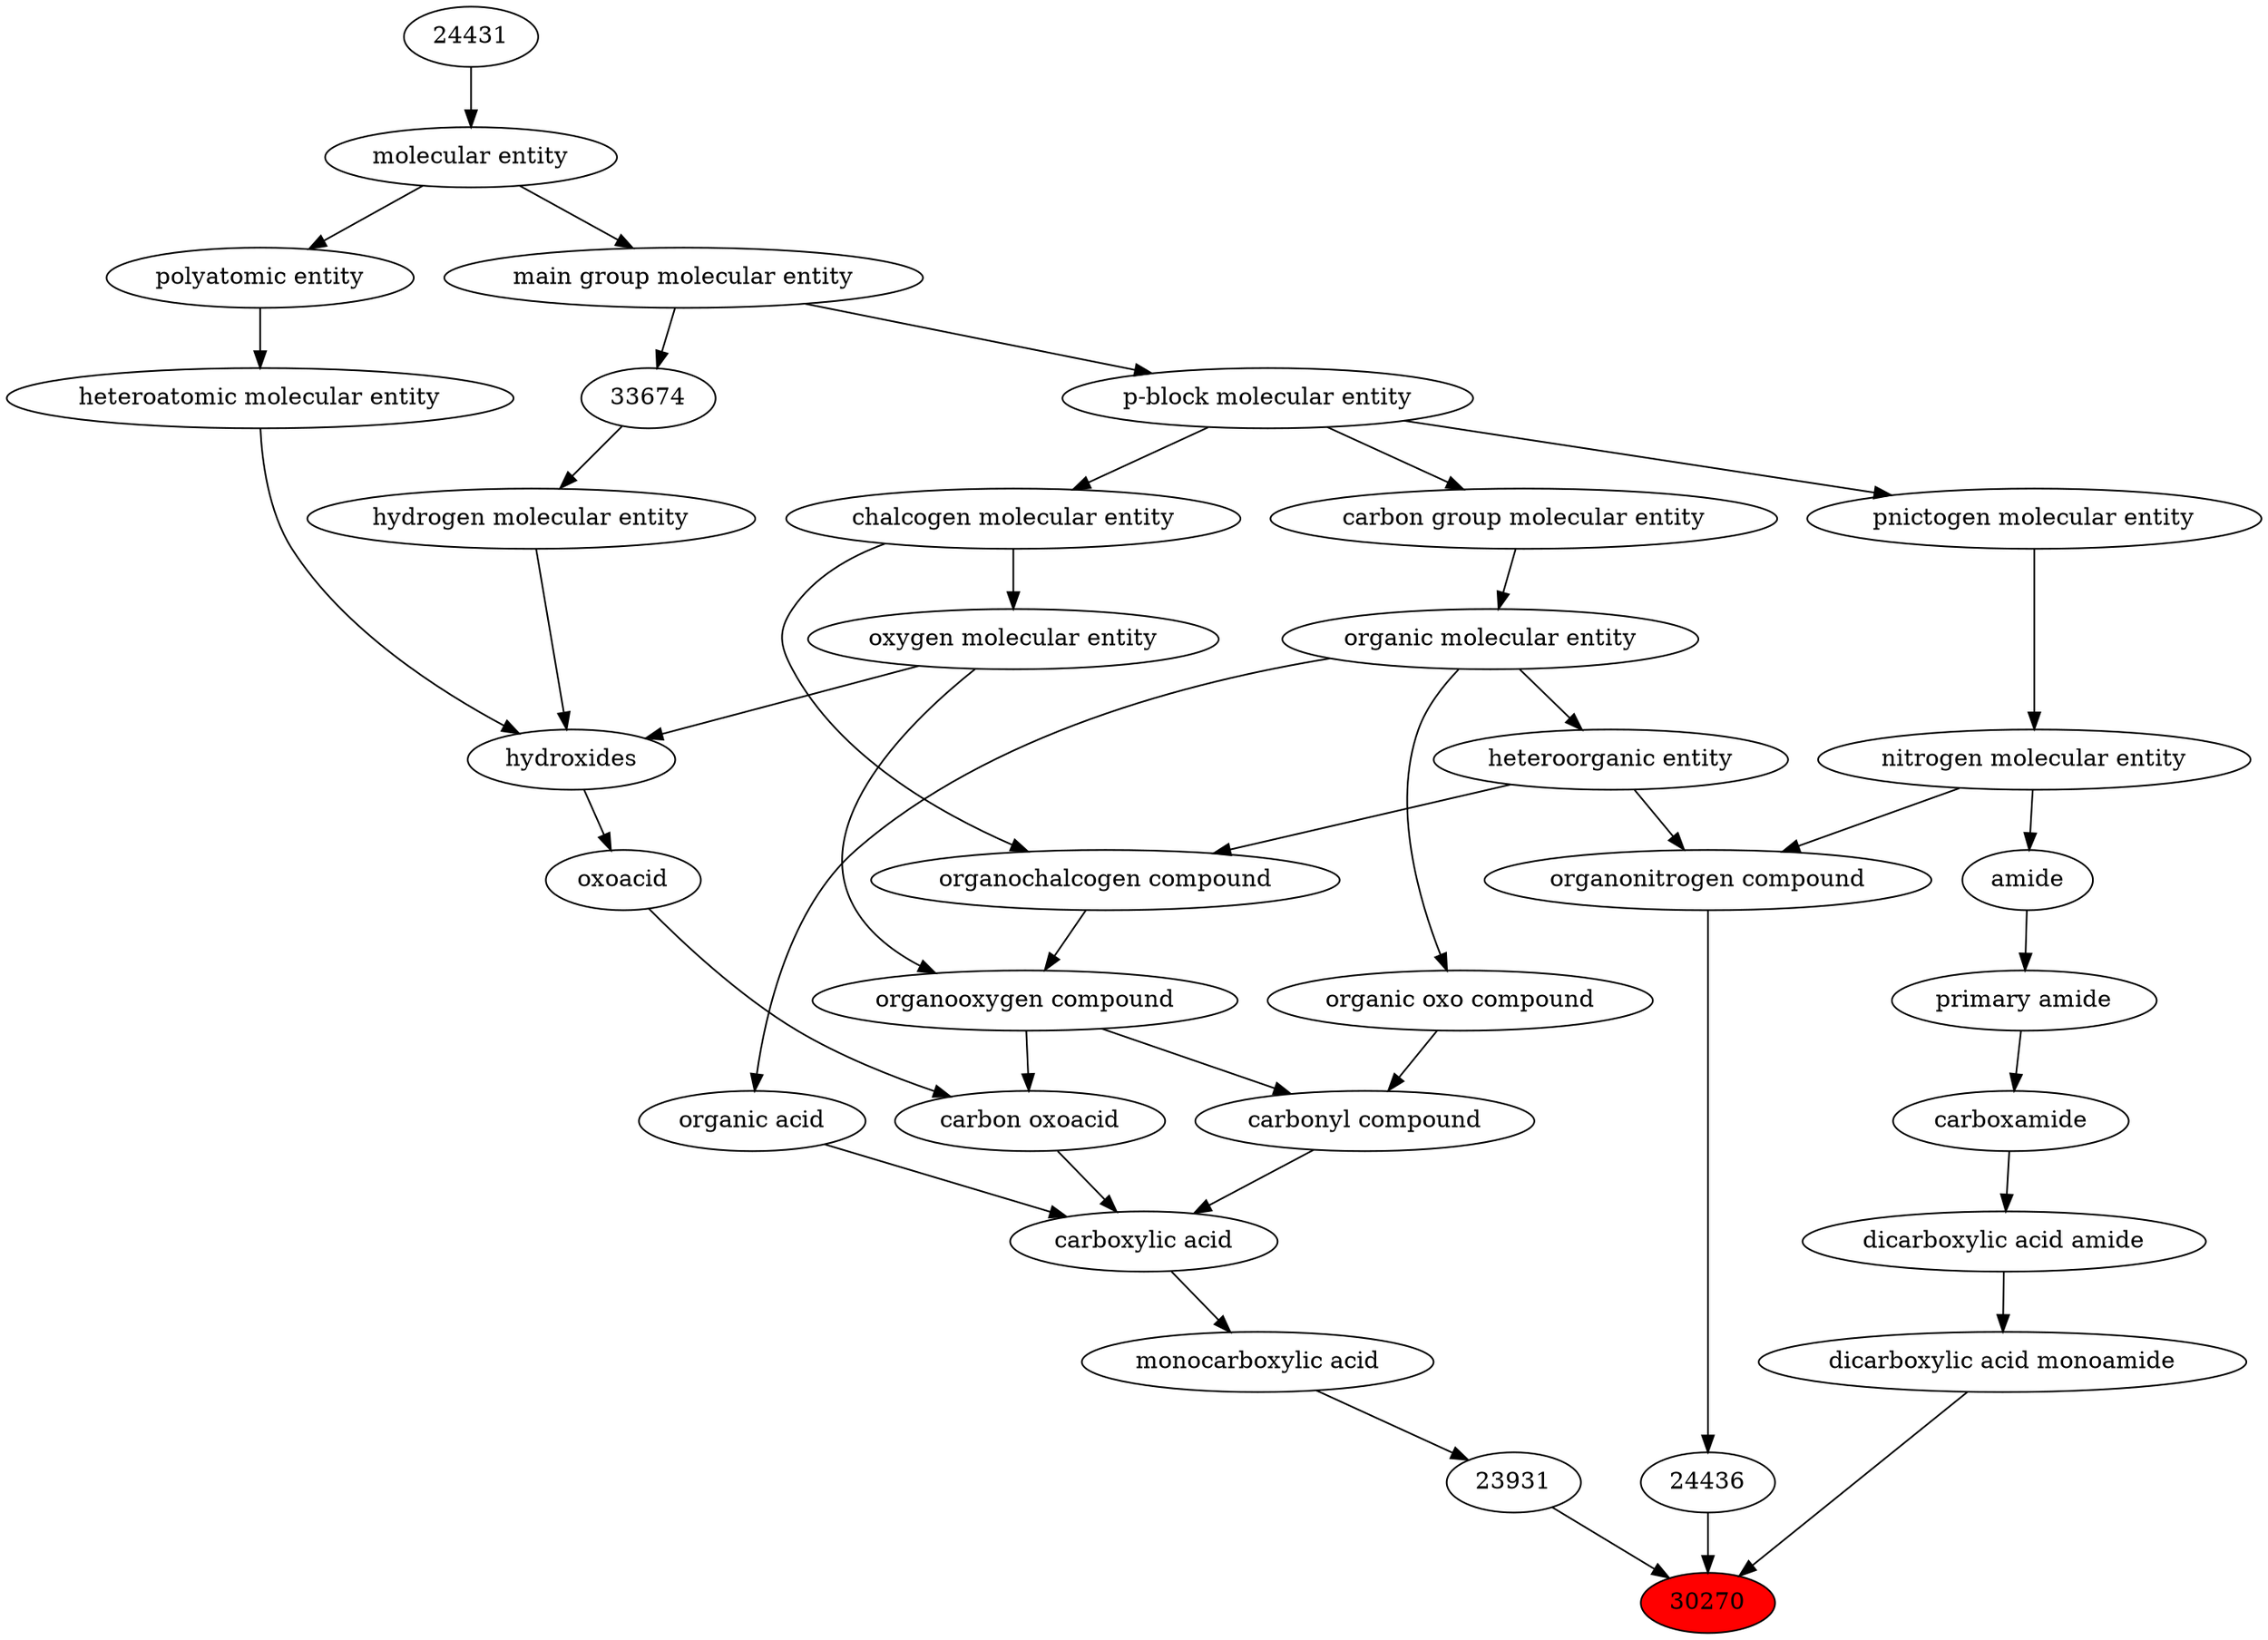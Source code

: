 digraph tree{ 
30270 [label="30270" fillcolor=red style=filled]
23931 -> 30270
35735 -> 30270
24436 -> 30270
23931 [label="23931"]
25384 -> 23931
35735 [label="dicarboxylic acid monoamide"]
23690 -> 35735
24436 [label="24436"]
35352 -> 24436
25384 [label="monocarboxylic acid"]
33575 -> 25384
23690 [label="dicarboxylic acid amide"]
37622 -> 23690
35352 [label="organonitrogen compound"]
51143 -> 35352
33285 -> 35352
33575 [label="carboxylic acid"]
36586 -> 33575
35605 -> 33575
64709 -> 33575
37622 [label="carboxamide"]
33256 -> 37622
51143 [label="nitrogen molecular entity"]
33302 -> 51143
33285 [label="heteroorganic entity"]
50860 -> 33285
36586 [label="carbonyl compound"]
36587 -> 36586
36963 -> 36586
35605 [label="carbon oxoacid"]
24833 -> 35605
36963 -> 35605
64709 [label="organic acid"]
50860 -> 64709
33256 [label="primary amide"]
32988 -> 33256
33302 [label="pnictogen molecular entity"]
33675 -> 33302
50860 [label="organic molecular entity"]
33582 -> 50860
36587 [label="organic oxo compound"]
50860 -> 36587
36963 [label="organooxygen compound"]
36962 -> 36963
25806 -> 36963
24833 [label="oxoacid"]
24651 -> 24833
32988 [label="amide"]
51143 -> 32988
33675 [label="p-block molecular entity"]
33579 -> 33675
33582 [label="carbon group molecular entity"]
33675 -> 33582
36962 [label="organochalcogen compound"]
33285 -> 36962
33304 -> 36962
25806 [label="oxygen molecular entity"]
33304 -> 25806
24651 [label="hydroxides"]
25806 -> 24651
33608 -> 24651
37577 -> 24651
33579 [label="main group molecular entity"]
23367 -> 33579
33304 [label="chalcogen molecular entity"]
33675 -> 33304
33608 [label="hydrogen molecular entity"]
33674 -> 33608
37577 [label="heteroatomic molecular entity"]
36357 -> 37577
23367 [label="molecular entity"]
24431 -> 23367
33674 [label="33674"]
33579 -> 33674
36357 [label="polyatomic entity"]
23367 -> 36357
24431 [label="24431"]
}